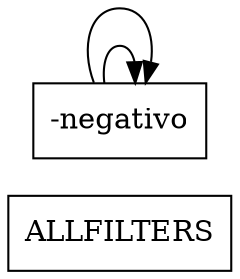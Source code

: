digraph Grafica{
rankdir=LR;
node[shape=box]
ALLFILTERS [with=1.5];filter0[label = "-negativo"]

filter0 -> filter0
filter0 -> filter0
}
